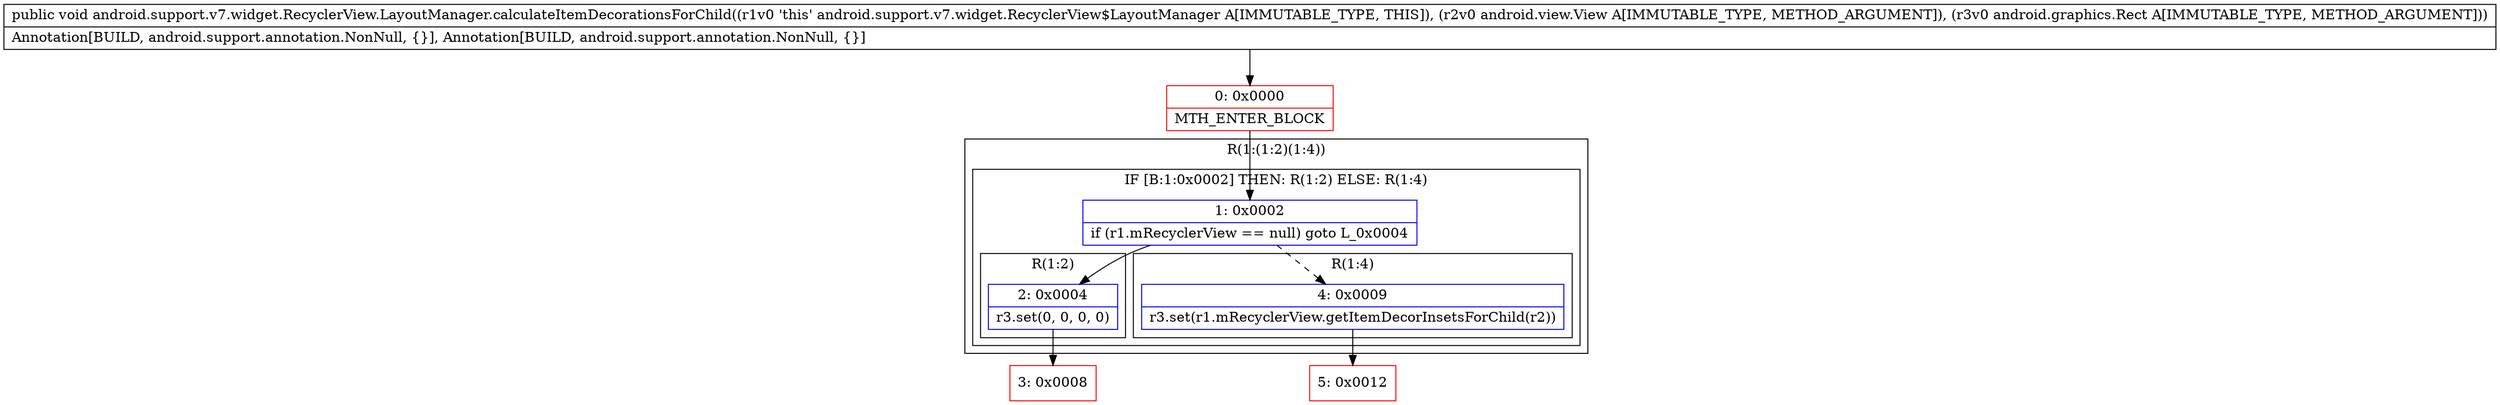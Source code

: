 digraph "CFG forandroid.support.v7.widget.RecyclerView.LayoutManager.calculateItemDecorationsForChild(Landroid\/view\/View;Landroid\/graphics\/Rect;)V" {
subgraph cluster_Region_629982988 {
label = "R(1:(1:2)(1:4))";
node [shape=record,color=blue];
subgraph cluster_IfRegion_774997096 {
label = "IF [B:1:0x0002] THEN: R(1:2) ELSE: R(1:4)";
node [shape=record,color=blue];
Node_1 [shape=record,label="{1\:\ 0x0002|if (r1.mRecyclerView == null) goto L_0x0004\l}"];
subgraph cluster_Region_1273956238 {
label = "R(1:2)";
node [shape=record,color=blue];
Node_2 [shape=record,label="{2\:\ 0x0004|r3.set(0, 0, 0, 0)\l}"];
}
subgraph cluster_Region_1489906236 {
label = "R(1:4)";
node [shape=record,color=blue];
Node_4 [shape=record,label="{4\:\ 0x0009|r3.set(r1.mRecyclerView.getItemDecorInsetsForChild(r2))\l}"];
}
}
}
Node_0 [shape=record,color=red,label="{0\:\ 0x0000|MTH_ENTER_BLOCK\l}"];
Node_3 [shape=record,color=red,label="{3\:\ 0x0008}"];
Node_5 [shape=record,color=red,label="{5\:\ 0x0012}"];
MethodNode[shape=record,label="{public void android.support.v7.widget.RecyclerView.LayoutManager.calculateItemDecorationsForChild((r1v0 'this' android.support.v7.widget.RecyclerView$LayoutManager A[IMMUTABLE_TYPE, THIS]), (r2v0 android.view.View A[IMMUTABLE_TYPE, METHOD_ARGUMENT]), (r3v0 android.graphics.Rect A[IMMUTABLE_TYPE, METHOD_ARGUMENT]))  | Annotation[BUILD, android.support.annotation.NonNull, \{\}], Annotation[BUILD, android.support.annotation.NonNull, \{\}]\l}"];
MethodNode -> Node_0;
Node_1 -> Node_2;
Node_1 -> Node_4[style=dashed];
Node_2 -> Node_3;
Node_4 -> Node_5;
Node_0 -> Node_1;
}

